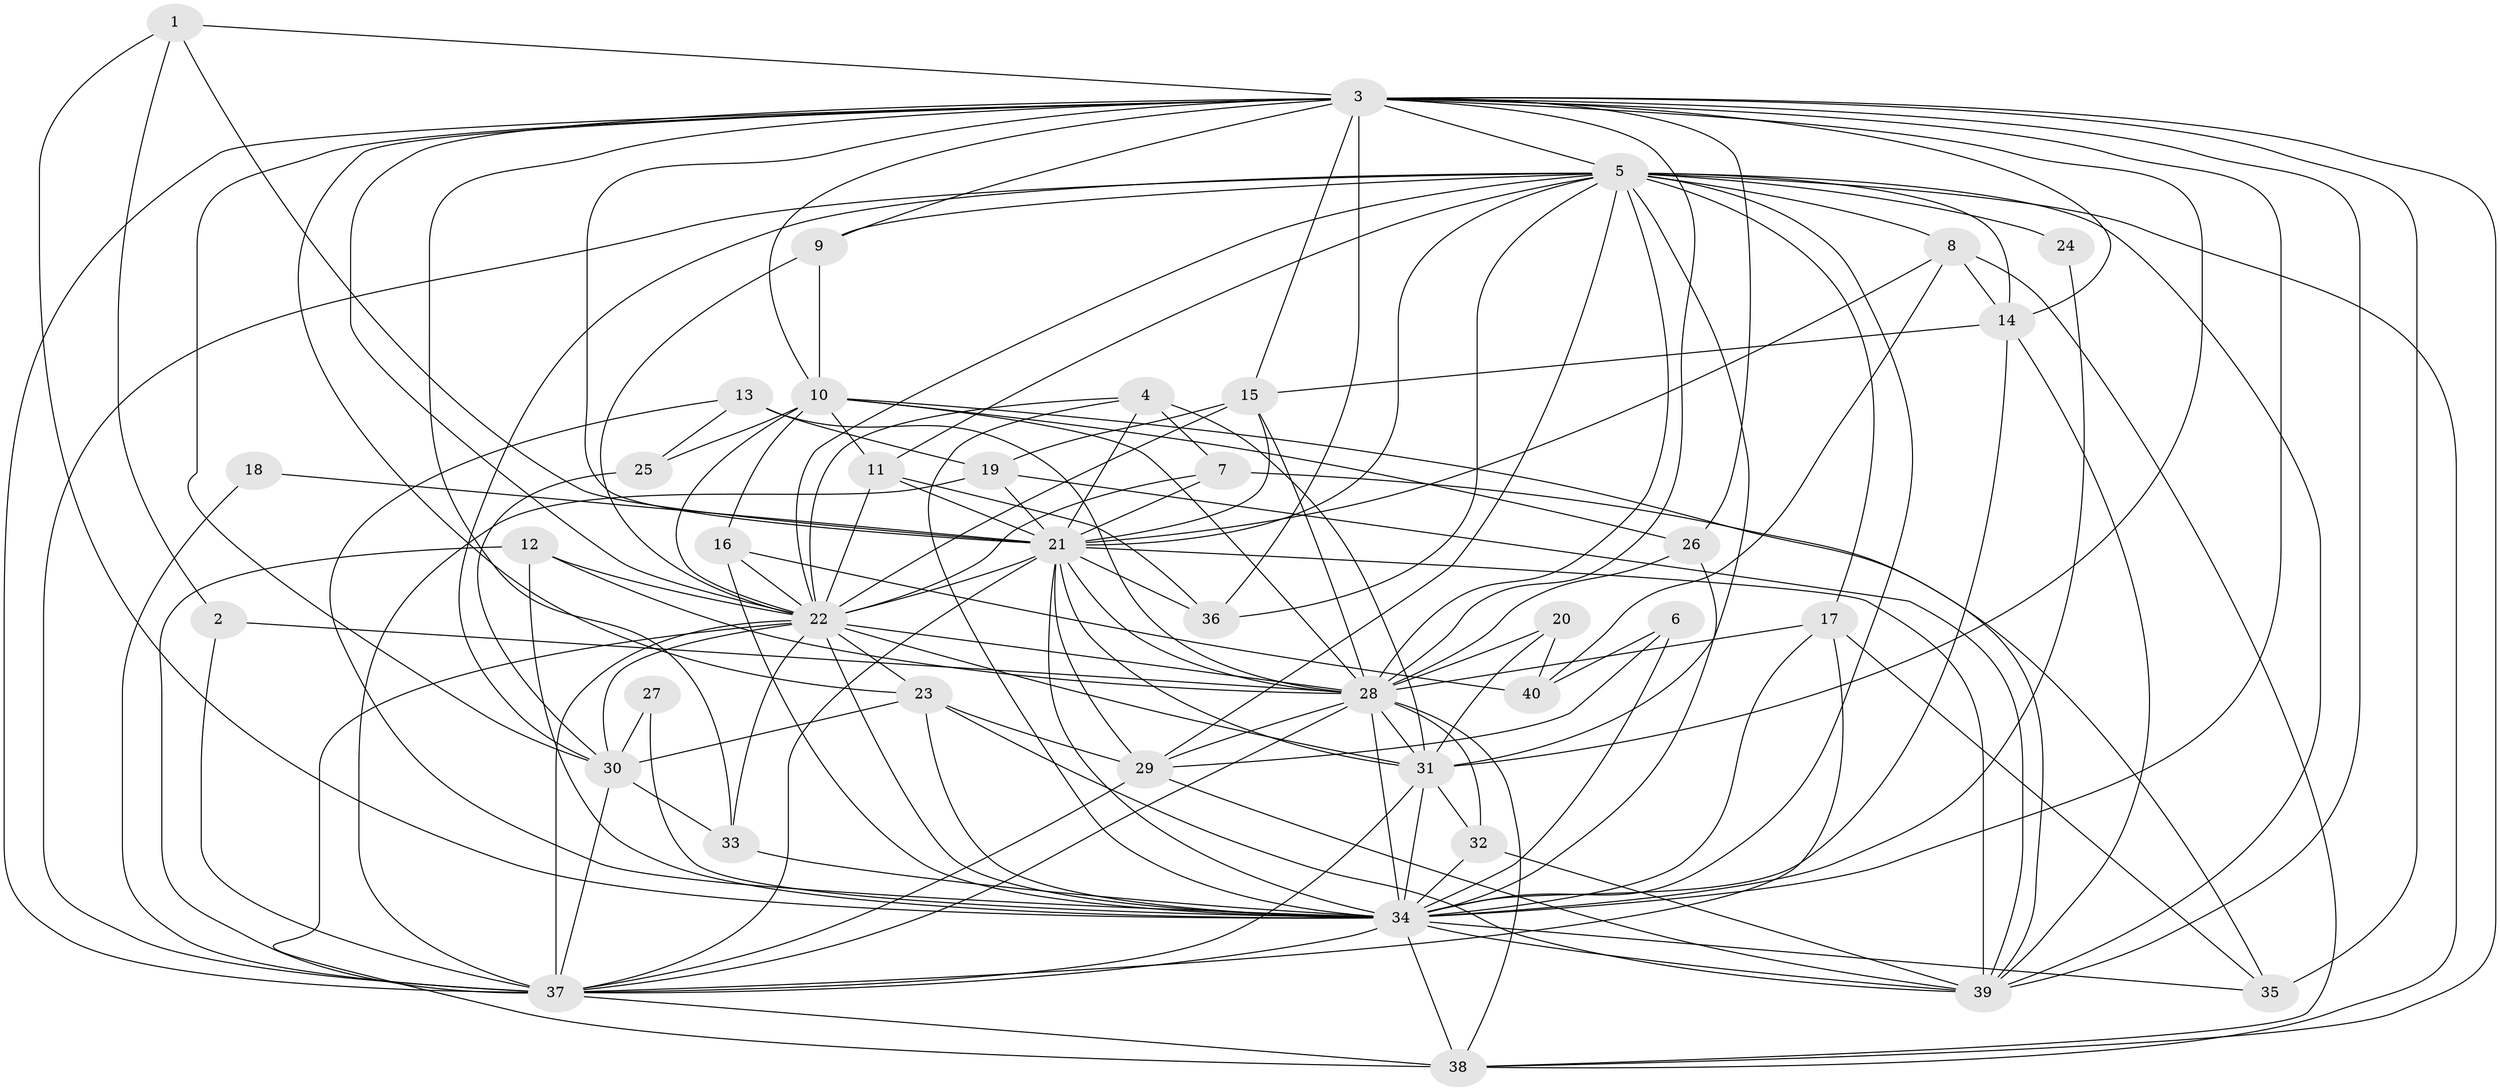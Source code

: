 // original degree distribution, {27: 0.007575757575757576, 14: 0.015151515151515152, 25: 0.007575757575757576, 26: 0.015151515151515152, 19: 0.007575757575757576, 20: 0.007575757575757576, 33: 0.007575757575757576, 21: 0.007575757575757576, 4: 0.10606060606060606, 2: 0.5227272727272727, 5: 0.06060606060606061, 3: 0.19696969696969696, 12: 0.007575757575757576, 9: 0.007575757575757576, 6: 0.015151515151515152, 8: 0.007575757575757576}
// Generated by graph-tools (version 1.1) at 2025/36/03/04/25 23:36:16]
// undirected, 40 vertices, 146 edges
graph export_dot {
  node [color=gray90,style=filled];
  1;
  2;
  3;
  4;
  5;
  6;
  7;
  8;
  9;
  10;
  11;
  12;
  13;
  14;
  15;
  16;
  17;
  18;
  19;
  20;
  21;
  22;
  23;
  24;
  25;
  26;
  27;
  28;
  29;
  30;
  31;
  32;
  33;
  34;
  35;
  36;
  37;
  38;
  39;
  40;
  1 -- 2 [weight=1.0];
  1 -- 3 [weight=1.0];
  1 -- 21 [weight=1.0];
  1 -- 34 [weight=1.0];
  2 -- 28 [weight=1.0];
  2 -- 37 [weight=2.0];
  3 -- 5 [weight=2.0];
  3 -- 9 [weight=1.0];
  3 -- 10 [weight=1.0];
  3 -- 14 [weight=1.0];
  3 -- 15 [weight=1.0];
  3 -- 21 [weight=5.0];
  3 -- 22 [weight=3.0];
  3 -- 23 [weight=1.0];
  3 -- 26 [weight=1.0];
  3 -- 28 [weight=3.0];
  3 -- 30 [weight=1.0];
  3 -- 31 [weight=2.0];
  3 -- 33 [weight=1.0];
  3 -- 34 [weight=5.0];
  3 -- 35 [weight=1.0];
  3 -- 36 [weight=1.0];
  3 -- 37 [weight=2.0];
  3 -- 38 [weight=1.0];
  3 -- 39 [weight=1.0];
  4 -- 7 [weight=1.0];
  4 -- 21 [weight=1.0];
  4 -- 22 [weight=2.0];
  4 -- 31 [weight=1.0];
  4 -- 34 [weight=1.0];
  5 -- 8 [weight=1.0];
  5 -- 9 [weight=1.0];
  5 -- 11 [weight=1.0];
  5 -- 14 [weight=1.0];
  5 -- 17 [weight=1.0];
  5 -- 21 [weight=4.0];
  5 -- 22 [weight=1.0];
  5 -- 24 [weight=1.0];
  5 -- 28 [weight=3.0];
  5 -- 29 [weight=1.0];
  5 -- 30 [weight=1.0];
  5 -- 31 [weight=1.0];
  5 -- 34 [weight=3.0];
  5 -- 36 [weight=1.0];
  5 -- 37 [weight=1.0];
  5 -- 38 [weight=1.0];
  5 -- 39 [weight=1.0];
  6 -- 29 [weight=1.0];
  6 -- 34 [weight=1.0];
  6 -- 40 [weight=1.0];
  7 -- 21 [weight=1.0];
  7 -- 22 [weight=1.0];
  7 -- 35 [weight=1.0];
  8 -- 14 [weight=1.0];
  8 -- 21 [weight=1.0];
  8 -- 38 [weight=1.0];
  8 -- 40 [weight=1.0];
  9 -- 10 [weight=1.0];
  9 -- 22 [weight=1.0];
  10 -- 11 [weight=1.0];
  10 -- 16 [weight=1.0];
  10 -- 22 [weight=1.0];
  10 -- 25 [weight=2.0];
  10 -- 26 [weight=1.0];
  10 -- 28 [weight=1.0];
  10 -- 39 [weight=1.0];
  11 -- 21 [weight=1.0];
  11 -- 22 [weight=1.0];
  11 -- 36 [weight=1.0];
  12 -- 22 [weight=1.0];
  12 -- 28 [weight=1.0];
  12 -- 34 [weight=1.0];
  12 -- 37 [weight=1.0];
  13 -- 19 [weight=1.0];
  13 -- 25 [weight=1.0];
  13 -- 28 [weight=2.0];
  13 -- 34 [weight=1.0];
  14 -- 15 [weight=1.0];
  14 -- 34 [weight=1.0];
  14 -- 39 [weight=1.0];
  15 -- 19 [weight=1.0];
  15 -- 21 [weight=1.0];
  15 -- 22 [weight=1.0];
  15 -- 28 [weight=1.0];
  16 -- 22 [weight=1.0];
  16 -- 34 [weight=1.0];
  16 -- 40 [weight=1.0];
  17 -- 28 [weight=1.0];
  17 -- 34 [weight=1.0];
  17 -- 35 [weight=1.0];
  17 -- 37 [weight=1.0];
  18 -- 21 [weight=2.0];
  18 -- 37 [weight=1.0];
  19 -- 21 [weight=1.0];
  19 -- 37 [weight=1.0];
  19 -- 39 [weight=1.0];
  20 -- 28 [weight=1.0];
  20 -- 31 [weight=1.0];
  20 -- 40 [weight=1.0];
  21 -- 22 [weight=2.0];
  21 -- 28 [weight=3.0];
  21 -- 29 [weight=2.0];
  21 -- 31 [weight=4.0];
  21 -- 34 [weight=2.0];
  21 -- 36 [weight=2.0];
  21 -- 37 [weight=2.0];
  21 -- 39 [weight=3.0];
  22 -- 23 [weight=1.0];
  22 -- 28 [weight=1.0];
  22 -- 30 [weight=2.0];
  22 -- 31 [weight=1.0];
  22 -- 33 [weight=1.0];
  22 -- 34 [weight=2.0];
  22 -- 37 [weight=2.0];
  22 -- 38 [weight=1.0];
  23 -- 29 [weight=1.0];
  23 -- 30 [weight=1.0];
  23 -- 34 [weight=1.0];
  23 -- 39 [weight=1.0];
  24 -- 34 [weight=1.0];
  25 -- 30 [weight=1.0];
  26 -- 28 [weight=1.0];
  26 -- 34 [weight=1.0];
  27 -- 30 [weight=1.0];
  27 -- 34 [weight=1.0];
  28 -- 29 [weight=1.0];
  28 -- 31 [weight=2.0];
  28 -- 32 [weight=1.0];
  28 -- 34 [weight=2.0];
  28 -- 37 [weight=1.0];
  28 -- 38 [weight=1.0];
  29 -- 37 [weight=1.0];
  29 -- 39 [weight=1.0];
  30 -- 33 [weight=1.0];
  30 -- 37 [weight=1.0];
  31 -- 32 [weight=1.0];
  31 -- 34 [weight=1.0];
  31 -- 37 [weight=1.0];
  32 -- 34 [weight=1.0];
  32 -- 39 [weight=1.0];
  33 -- 34 [weight=2.0];
  34 -- 35 [weight=1.0];
  34 -- 37 [weight=1.0];
  34 -- 38 [weight=1.0];
  34 -- 39 [weight=1.0];
  37 -- 38 [weight=1.0];
}
